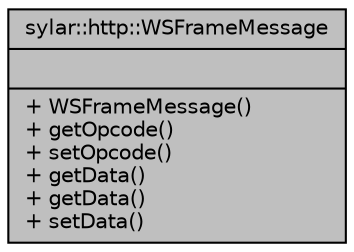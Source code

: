 digraph "sylar::http::WSFrameMessage"
{
 // LATEX_PDF_SIZE
  edge [fontname="Helvetica",fontsize="10",labelfontname="Helvetica",labelfontsize="10"];
  node [fontname="Helvetica",fontsize="10",shape=record];
  Node1 [label="{sylar::http::WSFrameMessage\n||+ WSFrameMessage()\l+ getOpcode()\l+ setOpcode()\l+ getData()\l+ getData()\l+ setData()\l}",height=0.2,width=0.4,color="black", fillcolor="grey75", style="filled", fontcolor="black",tooltip=" "];
}
